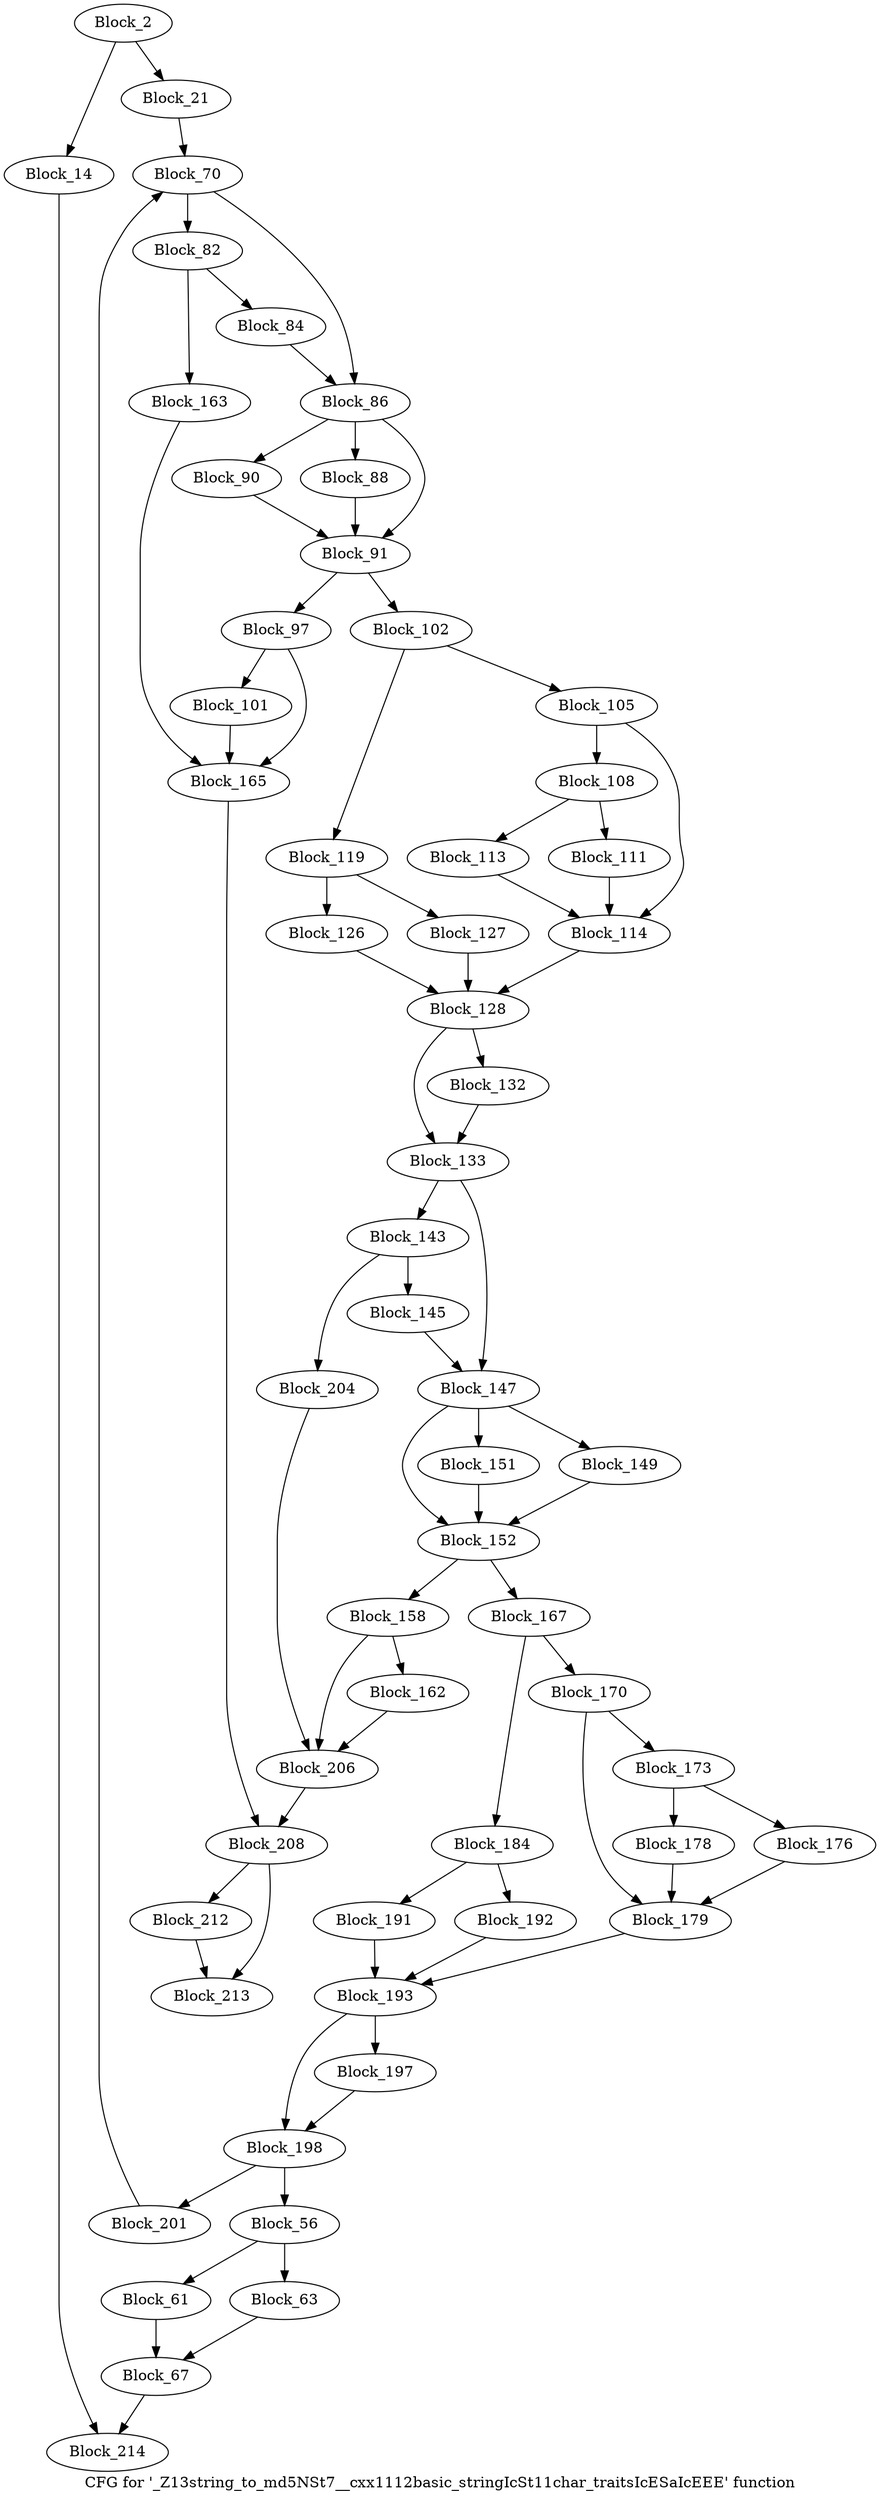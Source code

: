 digraph "CFG for '_Z13string_to_md5NSt7__cxx1112basic_stringIcSt11char_traitsIcESaIcEEE' function" {
	label="CFG for '_Z13string_to_md5NSt7__cxx1112basic_stringIcSt11char_traitsIcESaIcEEE' function";

	block_2 [label="Block_2"];
	block_2:s0 -> block_14;
	block_2:s1 -> block_21;
	block_14 [label="Block_14"];
	block_14 -> block_214;
	block_21 [label="Block_21"];
	block_21 -> block_70;
	block_56 [label="Block_56"];
	block_56:s0 -> block_61;
	block_56:s1 -> block_63;
	block_61 [label="Block_61"];
	block_61 -> block_67;
	block_63 [label="Block_63"];
	block_63 -> block_67;
	block_67 [label="Block_67"];
	block_67 -> block_214;
	block_70 [label="Block_70"];
	block_70:s0 -> block_82;
	block_70:s1 -> block_86;
	block_82 [label="Block_82"];
	block_82 -> block_84;
	block_82 -> block_163;
	block_84 [label="Block_84"];
	block_84 -> block_86;
	block_86 [label="Block_86"];
	block_86:s0 -> block_90;
	block_86:s1 -> block_88;
	block_86:s2 -> block_91;
	block_88 [label="Block_88"];
	block_88 -> block_91;
	block_90 [label="Block_90"];
	block_90 -> block_91;
	block_91 [label="Block_91"];
	block_91 -> block_102;
	block_91 -> block_97;
	block_97 [label="Block_97"];
	block_97:s0 -> block_165;
	block_97:s1 -> block_101;
	block_101 [label="Block_101"];
	block_101 -> block_165;
	block_102 [label="Block_102"];
	block_102:s0 -> block_105;
	block_102:s1 -> block_119;
	block_105 [label="Block_105"];
	block_105:s0 -> block_114;
	block_105:s1 -> block_108;
	block_108 [label="Block_108"];
	block_108:s0 -> block_111;
	block_108:s1 -> block_113;
	block_111 [label="Block_111"];
	block_111 -> block_114;
	block_113 [label="Block_113"];
	block_113 -> block_114;
	block_114 [label="Block_114"];
	block_114 -> block_128;
	block_119 [label="Block_119"];
	block_119:s0 -> block_127;
	block_119:s1 -> block_126;
	block_126 [label="Block_126"];
	block_126 -> block_128;
	block_127 [label="Block_127"];
	block_127 -> block_128;
	block_128 [label="Block_128"];
	block_128:s0 -> block_133;
	block_128:s1 -> block_132;
	block_132 [label="Block_132"];
	block_132 -> block_133;
	block_133 [label="Block_133"];
	block_133:s0 -> block_143;
	block_133:s1 -> block_147;
	block_143 [label="Block_143"];
	block_143 -> block_145;
	block_143 -> block_204;
	block_145 [label="Block_145"];
	block_145 -> block_147;
	block_147 [label="Block_147"];
	block_147:s0 -> block_151;
	block_147:s1 -> block_149;
	block_147:s2 -> block_152;
	block_149 [label="Block_149"];
	block_149 -> block_152;
	block_151 [label="Block_151"];
	block_151 -> block_152;
	block_152 [label="Block_152"];
	block_152 -> block_167;
	block_152 -> block_158;
	block_158 [label="Block_158"];
	block_158:s0 -> block_206;
	block_158:s1 -> block_162;
	block_162 [label="Block_162"];
	block_162 -> block_206;
	block_163 [label="Block_163"];
	block_163 -> block_165;
	block_165 [label="Block_165"];
	block_165 -> block_208;
	block_167 [label="Block_167"];
	block_167:s0 -> block_170;
	block_167:s1 -> block_184;
	block_170 [label="Block_170"];
	block_170:s0 -> block_179;
	block_170:s1 -> block_173;
	block_173 [label="Block_173"];
	block_173:s0 -> block_176;
	block_173:s1 -> block_178;
	block_176 [label="Block_176"];
	block_176 -> block_179;
	block_178 [label="Block_178"];
	block_178 -> block_179;
	block_179 [label="Block_179"];
	block_179 -> block_193;
	block_184 [label="Block_184"];
	block_184:s0 -> block_192;
	block_184:s1 -> block_191;
	block_191 [label="Block_191"];
	block_191 -> block_193;
	block_192 [label="Block_192"];
	block_192 -> block_193;
	block_193 [label="Block_193"];
	block_193:s0 -> block_198;
	block_193:s1 -> block_197;
	block_197 [label="Block_197"];
	block_197 -> block_198;
	block_198 [label="Block_198"];
	block_198:s0 -> block_56;
	block_198:s1 -> block_201;
	block_201 [label="Block_201"];
	block_201 -> block_70;
	block_204 [label="Block_204"];
	block_204 -> block_206;
	block_206 [label="Block_206"];
	block_206 -> block_208;
	block_208 [label="Block_208"];
	block_208:s0 -> block_213;
	block_208:s1 -> block_212;
	block_212 [label="Block_212"];
	block_212 -> block_213;
	block_213 [label="Block_213"];
	block_214 [label="Block_214"];
}
